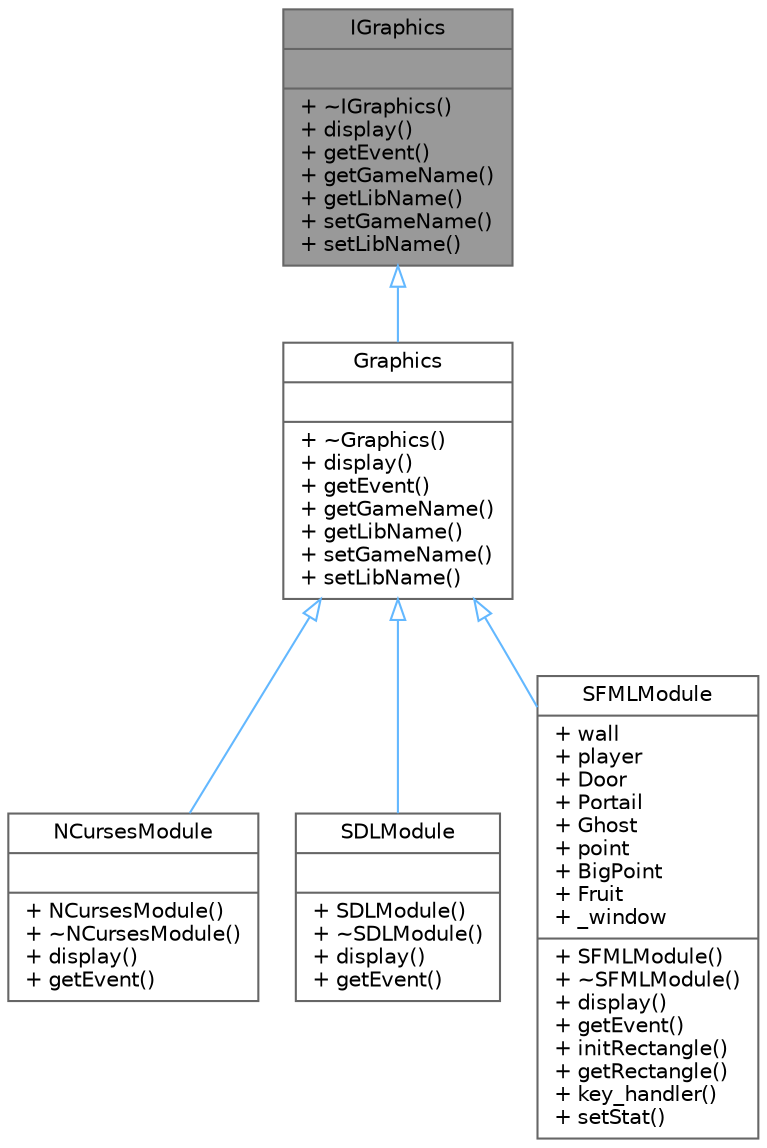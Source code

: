 digraph "IGraphics"
{
 // LATEX_PDF_SIZE
  bgcolor="transparent";
  edge [fontname=Helvetica,fontsize=10,labelfontname=Helvetica,labelfontsize=10];
  node [fontname=Helvetica,fontsize=10,shape=box,height=0.2,width=0.4];
  Node1 [shape=record,label="{IGraphics\n||+ ~IGraphics()\l+ display()\l+ getEvent()\l+ getGameName()\l+ getLibName()\l+ setGameName()\l+ setLibName()\l}",height=0.2,width=0.4,color="gray40", fillcolor="grey60", style="filled", fontcolor="black",tooltip=" "];
  Node1 -> Node2 [dir="back",color="steelblue1",style="solid",arrowtail="onormal"];
  Node2 [shape=record,label="{Graphics\n||+ ~Graphics()\l+ display()\l+ getEvent()\l+ getGameName()\l+ getLibName()\l+ setGameName()\l+ setLibName()\l}",height=0.2,width=0.4,color="gray40", fillcolor="white", style="filled",URL="$classGraphics.html",tooltip=" "];
  Node2 -> Node3 [dir="back",color="steelblue1",style="solid",arrowtail="onormal"];
  Node3 [shape=record,label="{NCursesModule\n||+ NCursesModule()\l+ ~NCursesModule()\l+ display()\l+ getEvent()\l}",height=0.2,width=0.4,color="gray40", fillcolor="white", style="filled",URL="$classNCursesModule.html",tooltip=" "];
  Node2 -> Node4 [dir="back",color="steelblue1",style="solid",arrowtail="onormal"];
  Node4 [shape=record,label="{SDLModule\n||+ SDLModule()\l+ ~SDLModule()\l+ display()\l+ getEvent()\l}",height=0.2,width=0.4,color="gray40", fillcolor="white", style="filled",URL="$classSDLModule.html",tooltip=" "];
  Node2 -> Node5 [dir="back",color="steelblue1",style="solid",arrowtail="onormal"];
  Node5 [shape=record,label="{SFMLModule\n|+ wall\l+ player\l+ Door\l+ Portail\l+ Ghost\l+ point\l+ BigPoint\l+ Fruit\l+ _window\l|+ SFMLModule()\l+ ~SFMLModule()\l+ display()\l+ getEvent()\l+ initRectangle()\l+ getRectangle()\l+ key_handler()\l+ setStat()\l}",height=0.2,width=0.4,color="gray40", fillcolor="white", style="filled",URL="$classSFMLModule.html",tooltip=" "];
}
